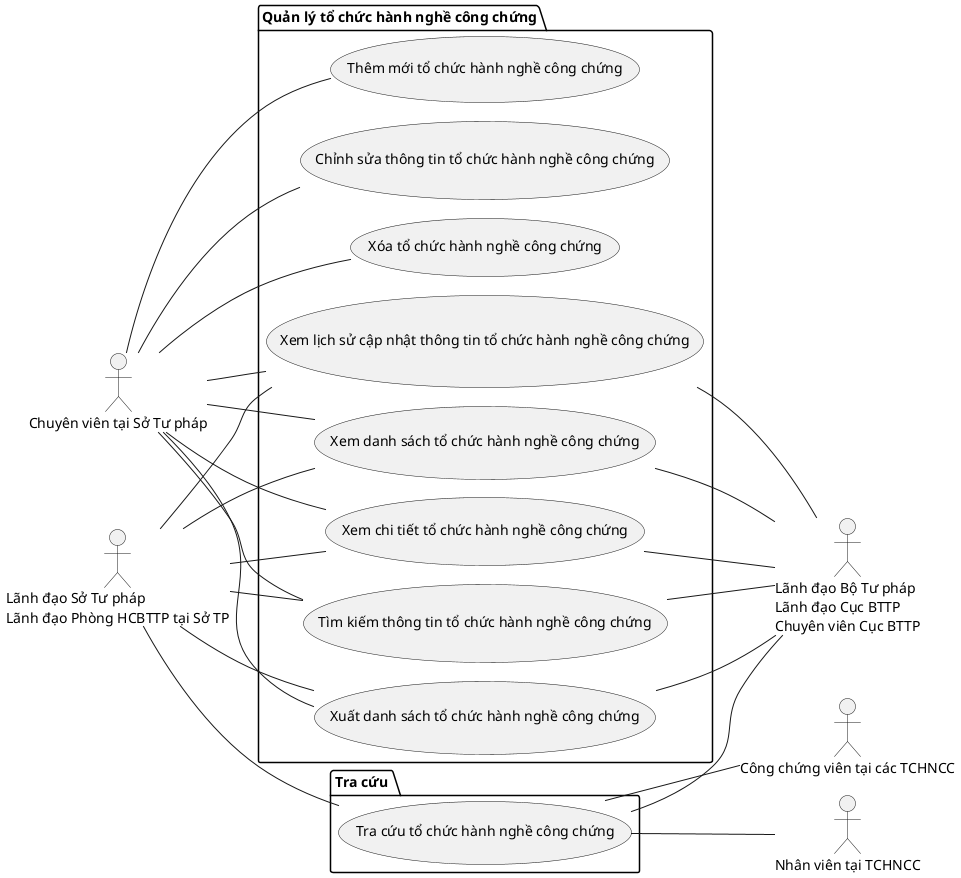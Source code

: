 @startuml
!pragma layout smetana
left to right direction

'==================== Actors ====================
actor "Chuyên viên tại Sở Tư pháp" as CV_STP
actor "Lãnh đạo Sở Tư pháp\nLãnh đạo Phòng HCBTTP tại Sở TP" as Leader_STP
actor "Lãnh đạo Bộ Tư pháp\nLãnh đạo Cục BTTP\nChuyên viên Cục BTTP" as Leader_BTP
actor "Công chứng viên tại các TCHNCC" as CCV
actor "Nhân viên tại TCHNCC" as Staff

'==================== Quản lý tổ chức công chứng ====================
package "Quản lý tổ chức hành nghề công chứng" as P_OrgMgmt {
    usecase "Xem danh sách tổ chức hành nghề công chứng" as UC_Org_List
    usecase "Xem chi tiết tổ chức hành nghề công chứng" as UC_Org_Detail
    usecase "Thêm mới tổ chức hành nghề công chứng" as UC_Org_Create
    usecase "Chỉnh sửa thông tin tổ chức hành nghề công chứng" as UC_Org_Update
    usecase "Xóa tổ chức hành nghề công chứng" as UC_Org_Delete
    usecase "Tìm kiếm thông tin tổ chức hành nghề công chứng" as UC_Org_Search
    usecase "Xuất danh sách tổ chức hành nghề công chứng" as UC_Org_Export
    usecase "Xem lịch sử cập nhật thông tin tổ chức hành nghề công chứng" as UC_Org_History
}

'==================== Tra cứu  ====================
package "Tra cứu " as P_OrgSearch {
    usecase "Tra cứu tổ chức hành nghề công chứng" as UC_Org_Lookup
}


'==================== Liên kết Actor → UC ====================
' Chuyên viên tại Sở Tư pháp
CV_STP -- UC_Org_List
CV_STP -- UC_Org_Detail
CV_STP -- UC_Org_Create
CV_STP -- UC_Org_Update
CV_STP -- UC_Org_Delete
CV_STP -- UC_Org_Search
CV_STP -- UC_Org_Export
CV_STP -- UC_Org_History

' Lãnh đạo Sở Tư pháp / Phòng HCBTTP
Leader_STP -- UC_Org_List
Leader_STP -- UC_Org_Detail
Leader_STP -- UC_Org_Search
Leader_STP -- UC_Org_Export
Leader_STP -- UC_Org_History

Leader_STP -- UC_Org_Lookup

' Lãnh đạo Bộ Tư pháp / Cục BTTP / Chuyên viên Cục BTTP
UC_Org_List -- Leader_BTP
UC_Org_Detail -- Leader_BTP
UC_Org_Search -- Leader_BTP
UC_Org_Export -- Leader_BTP
UC_Org_History -- Leader_BTP

UC_Org_Lookup -- Leader_BTP

' Công chứng viên tại các TCHNCC
UC_Org_Lookup -- CCV

' Nhân viên tại TCHNCC
UC_Org_Lookup -- Staff

@enduml
